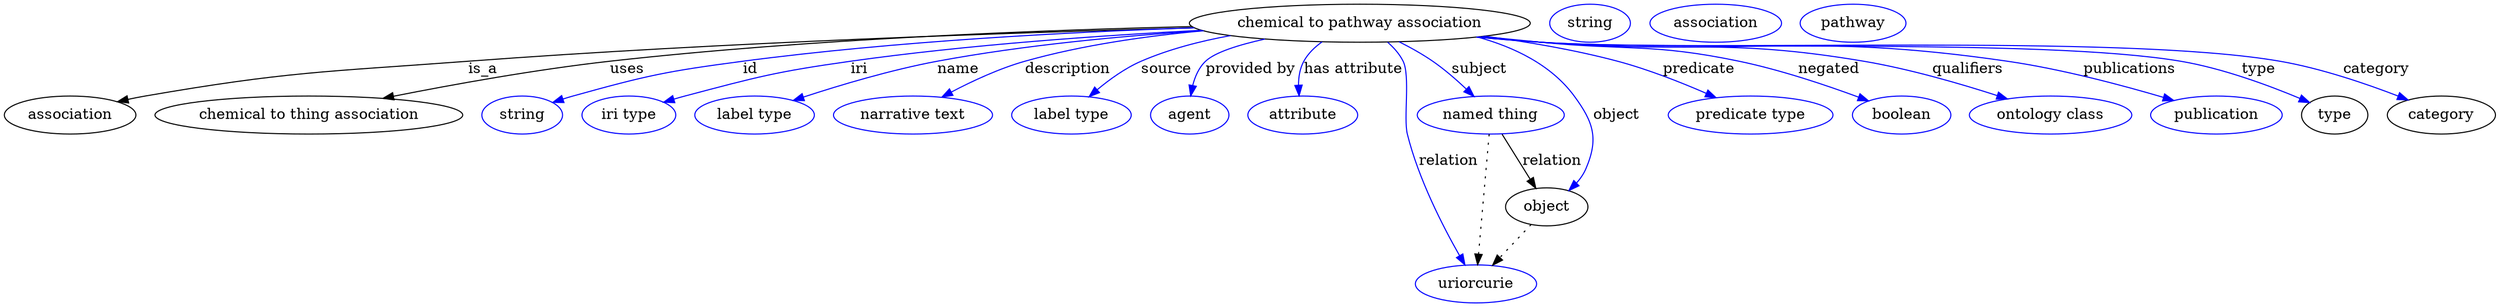 digraph {
	graph [bb="0,0,1944,283"];
	node [label="\N"];
	"chemical to pathway association"	 [height=0.5,
		label="chemical to pathway association",
		pos="1044,265",
		width=3.5025];
	association	 [height=0.5,
		pos="50.046,178",
		width=1.3902];
	"chemical to pathway association" -> association	 [label=is_a,
		lp="367.05,221.5",
		pos="e,86.94,190.26 920.17,261.52 782.25,256.95 552.85,247.27 356.05,229 245.77,218.76 217.26,219.57 109.05,196 104.98,195.12 100.8,194.09 \
96.619,192.97"];
	"chemical to thing association"	 [height=0.5,
		pos="232.05,178",
		width=3.1775];
	"chemical to pathway association" -> "chemical to thing association"	 [label=uses,
		lp="478.05,221.5",
		pos="e,291.23,193.52 918.91,262.7 801.46,259.25 621.14,250.6 466.05,229 410.03,221.2 347.48,207.29 301.15,195.97"];
	id	 [color=blue,
		height=0.5,
		label=string,
		pos="395.05,178",
		width=0.84854];
	"chemical to pathway association" -> id	 [color=blue,
		label=id,
		lp="578.55,221.5",
		pos="e,418.86,189.6 920.95,260.93 825.56,256.49 690.32,247.39 573.05,229 510.74,219.23 494.73,216.36 435.05,196 432.8,195.23 430.5,194.38 \
428.2,193.49",
		style=solid];
	iri	 [color=blue,
		height=0.5,
		label="iri type",
		pos="480.05,178",
		width=1.011];
	"chemical to pathway association" -> iri	 [color=blue,
		label=iri,
		lp="666.55,221.5",
		pos="e,508.06,189.64 926.24,258.48 849.96,253.15 748.68,243.98 660.05,229 599.57,218.78 584.51,214.55 526.05,196 523.29,195.12 520.46,\
194.17 517.62,193.16",
		style=solid];
	name	 [color=blue,
		height=0.5,
		label="label type",
		pos="580.05,178",
		width=1.2638];
	"chemical to pathway association" -> name	 [color=blue,
		label=name,
		lp="741.55,221.5",
		pos="e,611.34,191.23 927.45,258.07 866.83,252.89 791.86,244.02 726.05,229 689.59,220.68 649.6,206.32 620.7,194.95",
		style=solid];
	description	 [color=blue,
		height=0.5,
		label="narrative text",
		pos="701.05,178",
		width=1.6068];
	"chemical to pathway association" -> description	 [color=blue,
		label=description,
		lp="826.55,221.5",
		pos="e,725.76,194.38 931.03,256.98 888.01,251.76 839.02,243.17 796.05,229 774.55,221.91 752.16,210.14 734.53,199.69",
		style=solid];
	source	 [color=blue,
		height=0.5,
		label="label type",
		pos="822.05,178",
		width=1.2638];
	"chemical to pathway association" -> source	 [color=blue,
		label=source,
		lp="900.05,221.5",
		pos="e,837.77,195.16 951.85,252.59 928.31,247.27 903.59,239.71 882.05,229 868.58,222.3 855.62,211.95 845.2,202.32",
		style=solid];
	"provided by"	 [color=blue,
		height=0.5,
		label=agent,
		pos="915.05,178",
		width=0.83048];
	"chemical to pathway association" -> "provided by"	 [color=blue,
		label="provided by",
		lp="964.05,221.5",
		pos="e,916.59,196.2 978.31,249.58 957.71,243.6 938.42,236.41 931.05,229 924.9,222.83 921.11,214.33 918.78,206.04",
		style=solid];
	"has attribute"	 [color=blue,
		height=0.5,
		label=attribute,
		pos="1003,178",
		width=1.1193];
	"chemical to pathway association" -> "has attribute"	 [color=blue,
		label="has attribute",
		lp="1037.5,221.5",
		pos="e,999.97,196.25 1018.1,247.37 1012.5,242.17 1007.2,235.97 1004,229 1000.9,222.02 999.71,213.93 999.59,206.27",
		style=solid];
	subject	 [color=blue,
		height=0.5,
		label="named thing",
		pos="1154,178",
		width=1.5346];
	"chemical to pathway association" -> subject	 [color=blue,
		label=subject,
		lp="1136.5,221.5",
		pos="e,1136.9,195.32 1072.9,247.38 1081.5,241.79 1090.9,235.4 1099,229 1109.5,220.85 1120.3,211.14 1129.5,202.39",
		style=solid];
	predicate	 [color=blue,
		height=0.5,
		label="predicate type",
		pos="1357,178",
		width=1.679];
	"chemical to pathway association" -> predicate	 [color=blue,
		label=predicate,
		lp="1318,221.5",
		pos="e,1331,194.43 1135.4,252.6 1183.2,245.54 1236.3,236.63 1259,229 1280.9,221.69 1303.8,210.02 1322,199.69",
		style=solid];
	relation	 [color=blue,
		height=0.5,
		label=uriorcurie,
		pos="1141,18",
		width=1.2638];
	"chemical to pathway association" -> relation	 [color=blue,
		label=relation,
		lp="1122,134.5",
		pos="e,1134,36.23 1059.8,246.81 1063.9,241.35 1068,235.17 1071,229 1085.1,200.44 1080.4,190.32 1090,160 1102.7,119.97 1119.5,74.387 1130.3,\
45.907",
		style=solid];
	negated	 [color=blue,
		height=0.5,
		label=boolean,
		pos="1474,178",
		width=1.0652];
	"chemical to pathway association" -> negated	 [color=blue,
		label=negated,
		lp="1415.5,221.5",
		pos="e,1447.5,191.16 1135.1,252.53 1149.8,250.61 1164.8,248.71 1179,247 1253.6,238.04 1274.2,247.16 1347,229 1378.9,221.05 1413.4,206.8 \
1438.4,195.38",
		style=solid];
	qualifiers	 [color=blue,
		height=0.5,
		label="ontology class",
		pos="1592,178",
		width=1.7151];
	"chemical to pathway association" -> qualifiers	 [color=blue,
		label=qualifiers,
		lp="1522,221.5",
		pos="e,1556.8,192.81 1133.6,252.24 1148.8,250.32 1164.3,248.48 1179,247 1295.2,235.28 1326.6,251.86 1441,229 1477.6,221.7 1517.5,207.95 \
1547.1,196.57",
		style=solid];
	publications	 [color=blue,
		height=0.5,
		label=publication,
		pos="1722,178",
		width=1.3902];
	"chemical to pathway association" -> publications	 [color=blue,
		label=publications,
		lp="1647.5,221.5",
		pos="e,1687.5,191.11 1132.5,252.12 1148,250.17 1164,248.37 1179,247 1344.3,232.02 1388.4,256.85 1552,229 1595.7,221.56 1644,206.39 1677.9,\
194.52",
		style=solid];
	type	 [height=0.5,
		pos="1817,178",
		width=0.75];
	"chemical to pathway association" -> type	 [color=blue,
		label=type,
		lp="1750,221.5",
		pos="e,1795.4,189.27 1131.8,252.05 1147.5,250.09 1163.7,248.29 1179,247 1291.2,237.55 1574.4,249.51 1685,229 1721.2,222.3 1760.2,206.01 \
1786.3,193.63",
		style=solid];
	category	 [height=0.5,
		pos="1903,178",
		width=1.1374];
	"chemical to pathway association" -> category	 [color=blue,
		label=category,
		lp="1840.5,221.5",
		pos="e,1875.2,191.43 1131.8,251.98 1147.5,250.03 1163.7,248.25 1179,247 1309.1,236.36 1638,254.1 1766,229 1801,222.15 1838.8,207.5 1865.8,\
195.65",
		style=solid];
	object	 [height=0.5,
		pos="1201,91",
		width=0.9027];
	"chemical to pathway association" -> object	 [color=blue,
		label=object,
		lp="1250,178",
		pos="e,1216.2,107.36 1129.8,251.74 1162.9,242.02 1197.7,225.18 1218,196 1235.7,170.64 1236.6,156.43 1227,127 1225.8,123.15 1224,119.36 \
1221.9,115.78",
		style=solid];
	subject -> relation	 [pos="e,1142.5,36.223 1152.6,159.96 1150.3,132.35 1146,79.375 1143.4,46.525",
		style=dotted];
	subject -> object	 [label=relation,
		lp="1202,134.5",
		pos="e,1191.6,108.41 1163.8,159.97 1170.4,147.68 1179.3,131.2 1186.8,117.42"];
	association_type	 [color=blue,
		height=0.5,
		label=string,
		pos="1219,265",
		width=0.84854];
	association_category	 [color=blue,
		height=0.5,
		label=association,
		pos="1318,265",
		width=1.3902];
	object -> relation	 [pos="e,1155.2,35.261 1187.4,74.435 1179.8,65.207 1170.2,53.528 1161.8,43.191",
		style=dotted];
	"chemical to pathway association_object"	 [color=blue,
		height=0.5,
		label=pathway,
		pos="1426,265",
		width=1.1193];
}
